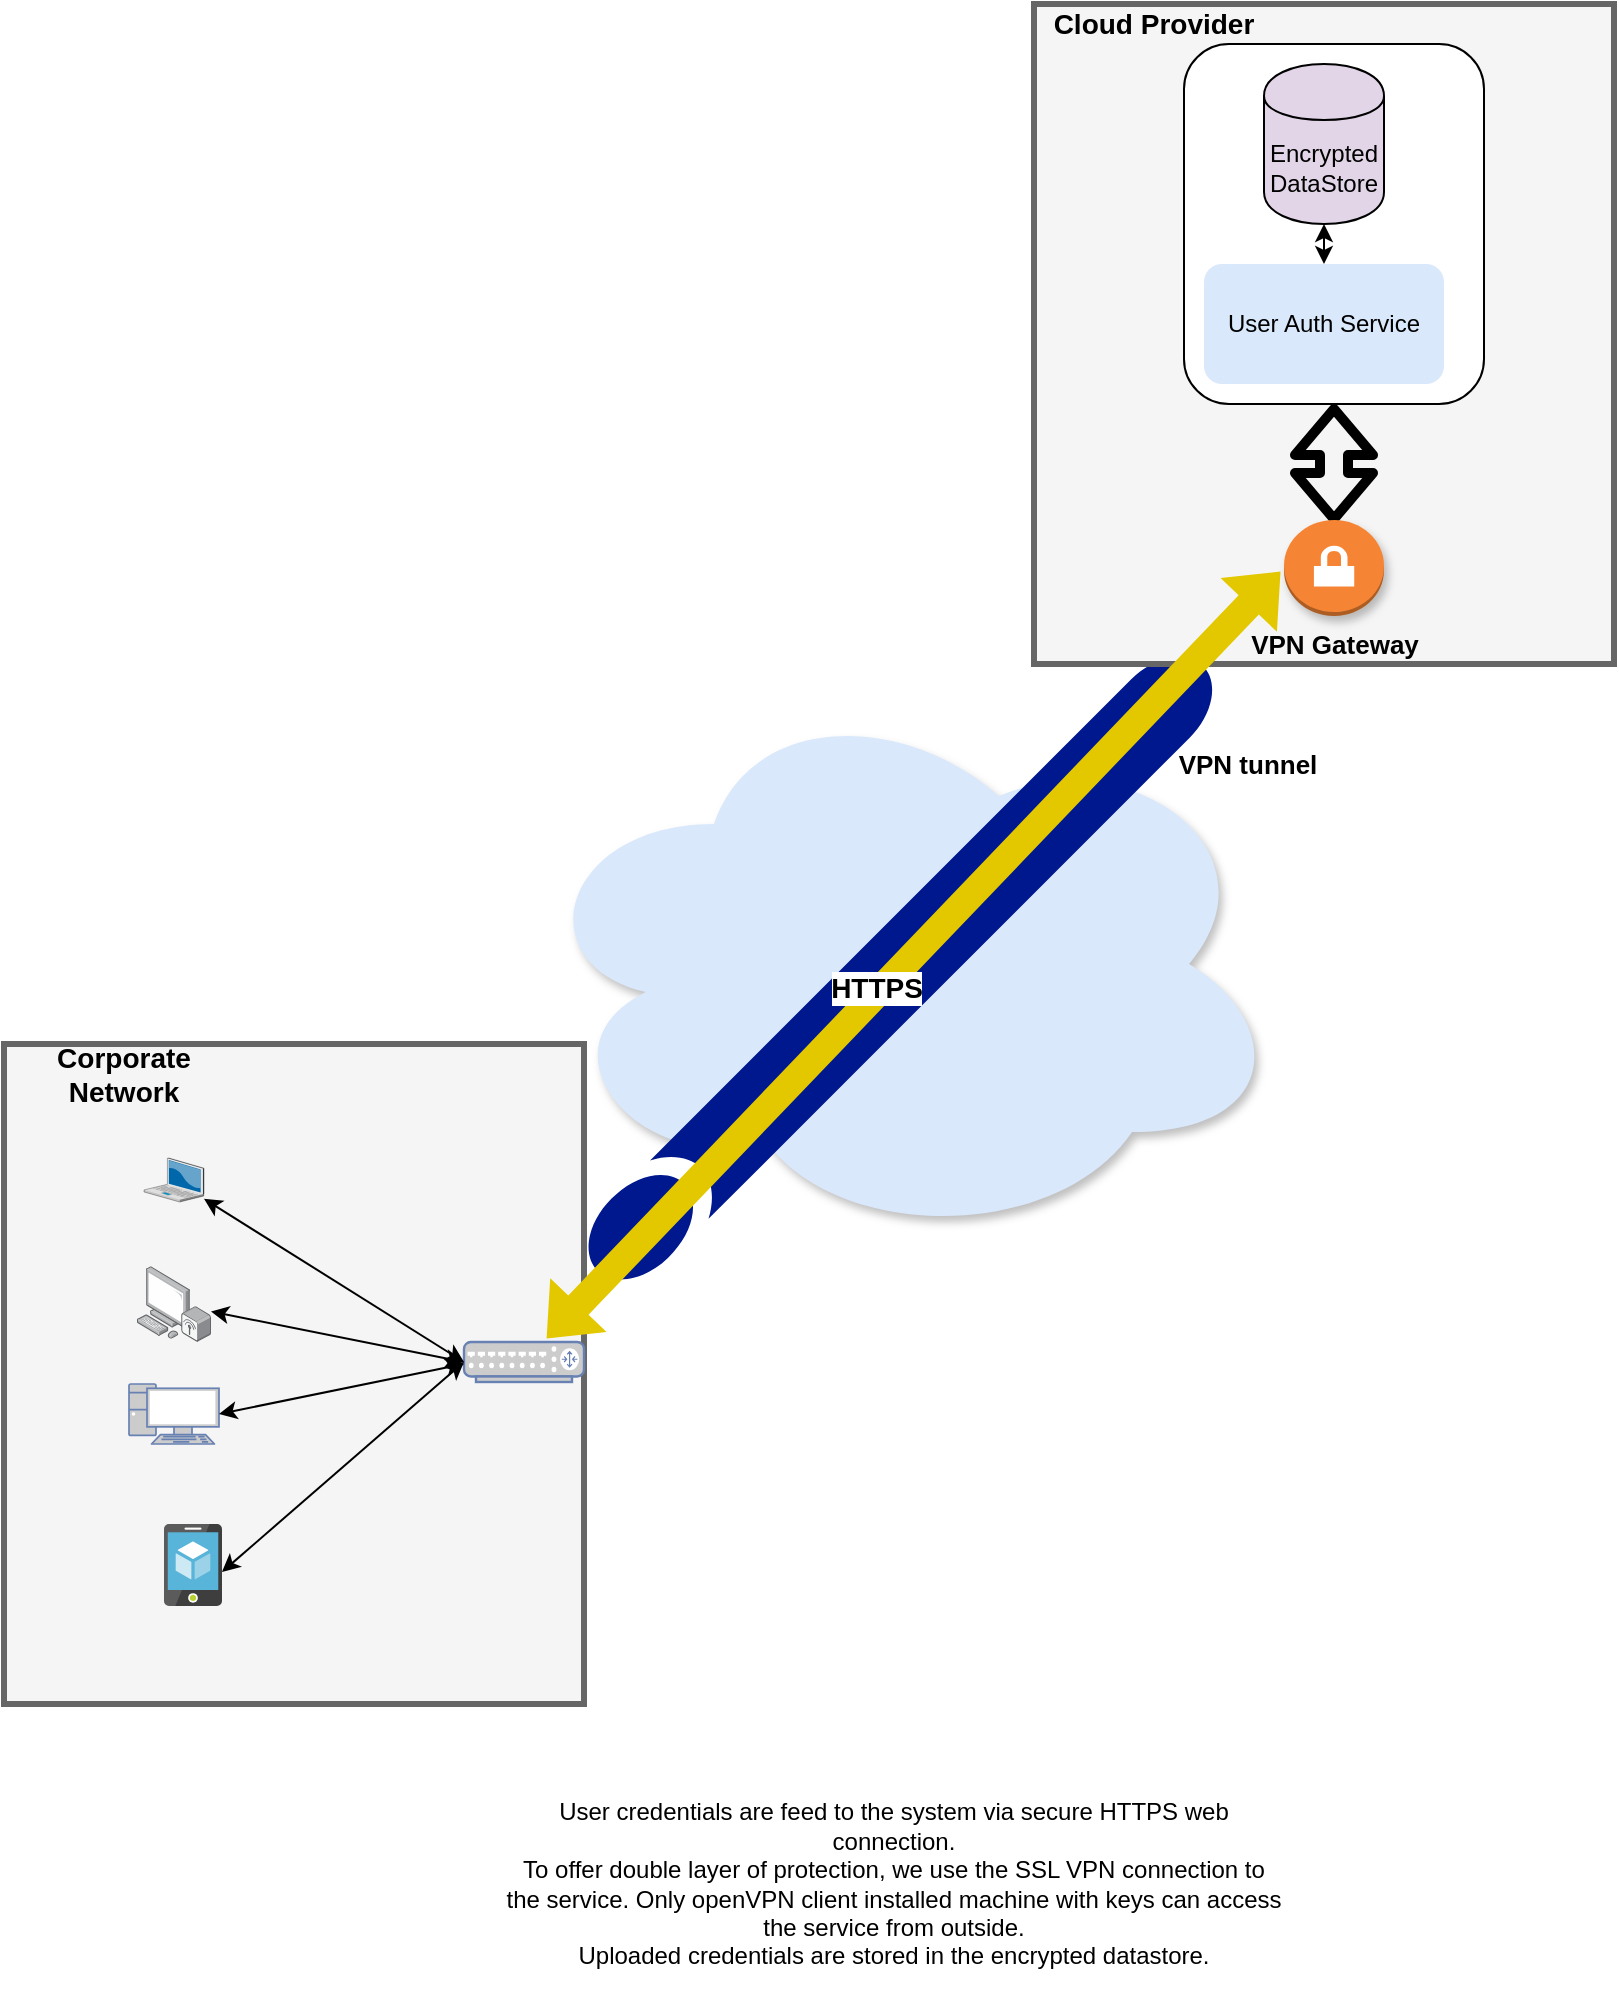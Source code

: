 <mxfile version="11.1.4" type="github"><diagram id="UIRLdelBrUrJke44fouh" name="Page-1"><mxGraphModel dx="1629" dy="1133" grid="1" gridSize="10" guides="1" tooltips="1" connect="1" arrows="1" fold="1" page="1" pageScale="1" pageWidth="850" pageHeight="1100" math="0" shadow="0"><root><mxCell id="0"/><mxCell id="1" parent="0"/><mxCell id="cODZ5YMrCJ14PGYWL94o-2" value="" style="ellipse;shape=cloud;whiteSpace=wrap;html=1;fillColor=#dae8fc;strokeColor=none;shadow=1;" parent="1" vertex="1"><mxGeometry x="290" y="360" width="380" height="280" as="geometry"/></mxCell><mxCell id="n8TWLcsBB6MimyClikat-7" value="" style="shadow=0;dashed=0;html=1;strokeColor=none;shape=mxgraph.mscae.general.tunnel;fillColor=#00188D;rotation=-45;" vertex="1" parent="1"><mxGeometry x="264" y="481" width="428" height="42" as="geometry"/></mxCell><mxCell id="cODZ5YMrCJ14PGYWL94o-12" value="" style="rounded=0;whiteSpace=wrap;html=1;strokeColor=#666666;fillColor=#f5f5f5;fontColor=#333333;align=left;strokeWidth=3;" parent="1" vertex="1"><mxGeometry x="30" y="540" width="290" height="330" as="geometry"/></mxCell><mxCell id="cODZ5YMrCJ14PGYWL94o-8" value="" style="rounded=0;whiteSpace=wrap;html=1;strokeColor=#666666;fillColor=#f5f5f5;fontColor=#333333;align=left;strokeWidth=3;" parent="1" vertex="1"><mxGeometry x="545" y="20" width="290" height="330" as="geometry"/></mxCell><mxCell id="cODZ5YMrCJ14PGYWL94o-7" value="" style="rounded=1;whiteSpace=wrap;html=1;strokeColor=#000000;" parent="1" vertex="1"><mxGeometry x="620" y="40" width="150" height="180" as="geometry"/></mxCell><mxCell id="cODZ5YMrCJ14PGYWL94o-3" value="User Auth Service" style="rounded=1;whiteSpace=wrap;html=1;fillColor=#dae8fc;strokeColor=none;" parent="1" vertex="1"><mxGeometry x="630" y="150" width="120" height="60" as="geometry"/></mxCell><mxCell id="cODZ5YMrCJ14PGYWL94o-4" value="Encrypted DataStore" style="shape=cylinder;whiteSpace=wrap;html=1;boundedLbl=1;backgroundOutline=1;fillColor=#e1d5e7;strokeColor=#000000;" parent="1" vertex="1"><mxGeometry x="660" y="50" width="60" height="80" as="geometry"/></mxCell><mxCell id="cODZ5YMrCJ14PGYWL94o-5" value="" style="endArrow=classic;startArrow=classic;html=1;entryX=0.5;entryY=1;entryDx=0;entryDy=0;" parent="1" source="cODZ5YMrCJ14PGYWL94o-3" target="cODZ5YMrCJ14PGYWL94o-4" edge="1"><mxGeometry width="50" height="50" relative="1" as="geometry"><mxPoint x="460" y="440" as="sourcePoint"/><mxPoint x="510" y="390" as="targetPoint"/></mxGeometry></mxCell><mxCell id="cODZ5YMrCJ14PGYWL94o-9" value="&lt;b&gt;&lt;font style=&quot;font-size: 14px&quot;&gt;Cloud Provider&lt;/font&gt;&lt;/b&gt;" style="text;html=1;strokeColor=none;fillColor=none;align=center;verticalAlign=middle;whiteSpace=wrap;rounded=0;" parent="1" vertex="1"><mxGeometry x="545" y="20" width="120" height="20" as="geometry"/></mxCell><mxCell id="cODZ5YMrCJ14PGYWL94o-11" value="" style="fontColor=#0066CC;verticalAlign=top;verticalLabelPosition=bottom;labelPosition=center;align=center;html=1;outlineConnect=0;fillColor=#CCCCCC;strokeColor=#6881B3;gradientColor=none;gradientDirection=north;strokeWidth=2;shape=mxgraph.networks.router;" parent="1" vertex="1"><mxGeometry x="260" y="689" width="60" height="20" as="geometry"/></mxCell><mxCell id="cODZ5YMrCJ14PGYWL94o-13" value="" style="verticalLabelPosition=bottom;aspect=fixed;html=1;verticalAlign=top;strokeColor=none;align=center;outlineConnect=0;shape=mxgraph.citrix.laptop_2;" parent="1" vertex="1"><mxGeometry x="100" y="597" width="30" height="22" as="geometry"/></mxCell><mxCell id="cODZ5YMrCJ14PGYWL94o-14" value="" style="points=[];aspect=fixed;html=1;align=center;shadow=0;dashed=0;image;image=img/lib/allied_telesis/computer_and_terminals/Personal_Computer_Wireless.svg;strokeColor=#000000;" parent="1" vertex="1"><mxGeometry x="96.5" y="651" width="37" height="38" as="geometry"/></mxCell><mxCell id="cODZ5YMrCJ14PGYWL94o-16" value="" style="fontColor=#0066CC;verticalAlign=top;verticalLabelPosition=bottom;labelPosition=center;align=center;html=1;outlineConnect=0;fillColor=#CCCCCC;strokeColor=#6881B3;gradientColor=none;gradientDirection=north;strokeWidth=2;shape=mxgraph.networks.pc;" parent="1" vertex="1"><mxGeometry x="92.5" y="710" width="45" height="30" as="geometry"/></mxCell><mxCell id="cODZ5YMrCJ14PGYWL94o-17" value="" style="aspect=fixed;html=1;perimeter=none;align=center;shadow=0;dashed=0;image;fontSize=12;image=img/lib/mscae/App_Service_Mobile_App.svg;strokeColor=#000000;" parent="1" vertex="1"><mxGeometry x="110" y="780" width="29" height="41" as="geometry"/></mxCell><mxCell id="cODZ5YMrCJ14PGYWL94o-19" value="&lt;b&gt;&lt;font style=&quot;font-size: 14px&quot;&gt;Corporate Network&lt;/font&gt;&lt;/b&gt;" style="text;html=1;strokeColor=none;fillColor=none;align=center;verticalAlign=middle;whiteSpace=wrap;rounded=0;" parent="1" vertex="1"><mxGeometry x="30" y="545" width="120" height="20" as="geometry"/></mxCell><mxCell id="cODZ5YMrCJ14PGYWL94o-20" value="" style="shape=flexArrow;endArrow=classic;startArrow=classic;html=1;entryX=0;entryY=0.5;entryDx=0;entryDy=0;fillColor=#e3c800;strokeColor=none;strokeWidth=5;entryPerimeter=0;" parent="1" source="cODZ5YMrCJ14PGYWL94o-11" target="n8TWLcsBB6MimyClikat-5" edge="1"><mxGeometry width="50" height="50" relative="1" as="geometry"><mxPoint x="460" y="690" as="sourcePoint"/><mxPoint x="660" y="332.5" as="targetPoint"/></mxGeometry></mxCell><mxCell id="cODZ5YMrCJ14PGYWL94o-25" value="&lt;b&gt;&lt;font style=&quot;font-size: 14px&quot;&gt;HTTPS&lt;/font&gt;&lt;/b&gt;" style="text;html=1;resizable=0;points=[];align=center;verticalAlign=middle;labelBackgroundColor=#ffffff;" parent="cODZ5YMrCJ14PGYWL94o-20" vertex="1" connectable="0"><mxGeometry x="-0.093" y="2" relative="1" as="geometry"><mxPoint as="offset"/></mxGeometry></mxCell><mxCell id="cODZ5YMrCJ14PGYWL94o-21" value="" style="endArrow=classic;startArrow=classic;html=1;entryX=0;entryY=0.5;entryDx=0;entryDy=0;entryPerimeter=0;" parent="1" source="cODZ5YMrCJ14PGYWL94o-13" target="cODZ5YMrCJ14PGYWL94o-11" edge="1"><mxGeometry width="50" height="50" relative="1" as="geometry"><mxPoint x="30" y="940" as="sourcePoint"/><mxPoint x="80" y="890" as="targetPoint"/></mxGeometry></mxCell><mxCell id="cODZ5YMrCJ14PGYWL94o-22" value="" style="endArrow=classic;startArrow=classic;html=1;entryX=0;entryY=0.5;entryDx=0;entryDy=0;entryPerimeter=0;" parent="1" source="cODZ5YMrCJ14PGYWL94o-14" target="cODZ5YMrCJ14PGYWL94o-11" edge="1"><mxGeometry width="50" height="50" relative="1" as="geometry"><mxPoint x="30" y="940" as="sourcePoint"/><mxPoint x="80" y="890" as="targetPoint"/></mxGeometry></mxCell><mxCell id="cODZ5YMrCJ14PGYWL94o-23" value="" style="endArrow=classic;startArrow=classic;html=1;exitX=1;exitY=0.5;exitDx=0;exitDy=0;exitPerimeter=0;" parent="1" source="cODZ5YMrCJ14PGYWL94o-16" edge="1"><mxGeometry width="50" height="50" relative="1" as="geometry"><mxPoint x="30" y="940" as="sourcePoint"/><mxPoint x="260" y="700" as="targetPoint"/></mxGeometry></mxCell><mxCell id="cODZ5YMrCJ14PGYWL94o-24" value="" style="endArrow=classic;startArrow=classic;html=1;exitX=1;exitY=0.585;exitDx=0;exitDy=0;exitPerimeter=0;entryX=0;entryY=0.5;entryDx=0;entryDy=0;entryPerimeter=0;" parent="1" source="cODZ5YMrCJ14PGYWL94o-17" target="cODZ5YMrCJ14PGYWL94o-11" edge="1"><mxGeometry width="50" height="50" relative="1" as="geometry"><mxPoint x="30" y="940" as="sourcePoint"/><mxPoint x="80" y="890" as="targetPoint"/></mxGeometry></mxCell><mxCell id="cODZ5YMrCJ14PGYWL94o-28" value="" style="shape=flexArrow;endArrow=classic;startArrow=classic;html=1;strokeWidth=5;exitX=0.5;exitY=1;exitDx=0;exitDy=0;entryX=0.5;entryY=0.042;entryDx=0;entryDy=0;entryPerimeter=0;" parent="1" source="cODZ5YMrCJ14PGYWL94o-7" target="n8TWLcsBB6MimyClikat-5" edge="1"><mxGeometry width="50" height="50" relative="1" as="geometry"><mxPoint x="835" y="400" as="sourcePoint"/><mxPoint x="695" y="280" as="targetPoint"/></mxGeometry></mxCell><mxCell id="cODZ5YMrCJ14PGYWL94o-31" value="User credentials are feed to the system via secure HTTPS web connection.&lt;br&gt;To offer double layer of protection, we use the SSL VPN connection to the service. Only openVPN client installed machine with keys can access the service from outside.&lt;br&gt;Uploaded credentials are stored in the encrypted datastore." style="text;html=1;strokeColor=none;fillColor=none;align=center;verticalAlign=middle;whiteSpace=wrap;rounded=0;shadow=1;" parent="1" vertex="1"><mxGeometry x="280" y="910" width="390" height="100" as="geometry"/></mxCell><mxCell id="n8TWLcsBB6MimyClikat-5" value="&lt;b&gt;&lt;font style=&quot;font-size: 13px&quot;&gt;VPN Gateway&lt;/font&gt;&lt;/b&gt;" style="outlineConnect=0;dashed=0;verticalLabelPosition=bottom;verticalAlign=top;align=center;html=1;shape=mxgraph.aws3.vpn_gateway;fillColor=#F58534;gradientColor=none;shadow=1;strokeColor=#000000;strokeWidth=3;" vertex="1" parent="1"><mxGeometry x="670" y="278" width="50" height="48" as="geometry"/></mxCell><mxCell id="n8TWLcsBB6MimyClikat-10" value="&lt;b&gt;&lt;font style=&quot;font-size: 13px&quot;&gt;VPN tunnel&lt;/font&gt;&lt;/b&gt;" style="text;html=1;strokeColor=none;fillColor=none;align=center;verticalAlign=middle;whiteSpace=wrap;rounded=0;shadow=1;" vertex="1" parent="1"><mxGeometry x="612" y="390" width="80" height="20" as="geometry"/></mxCell></root></mxGraphModel></diagram></mxfile>